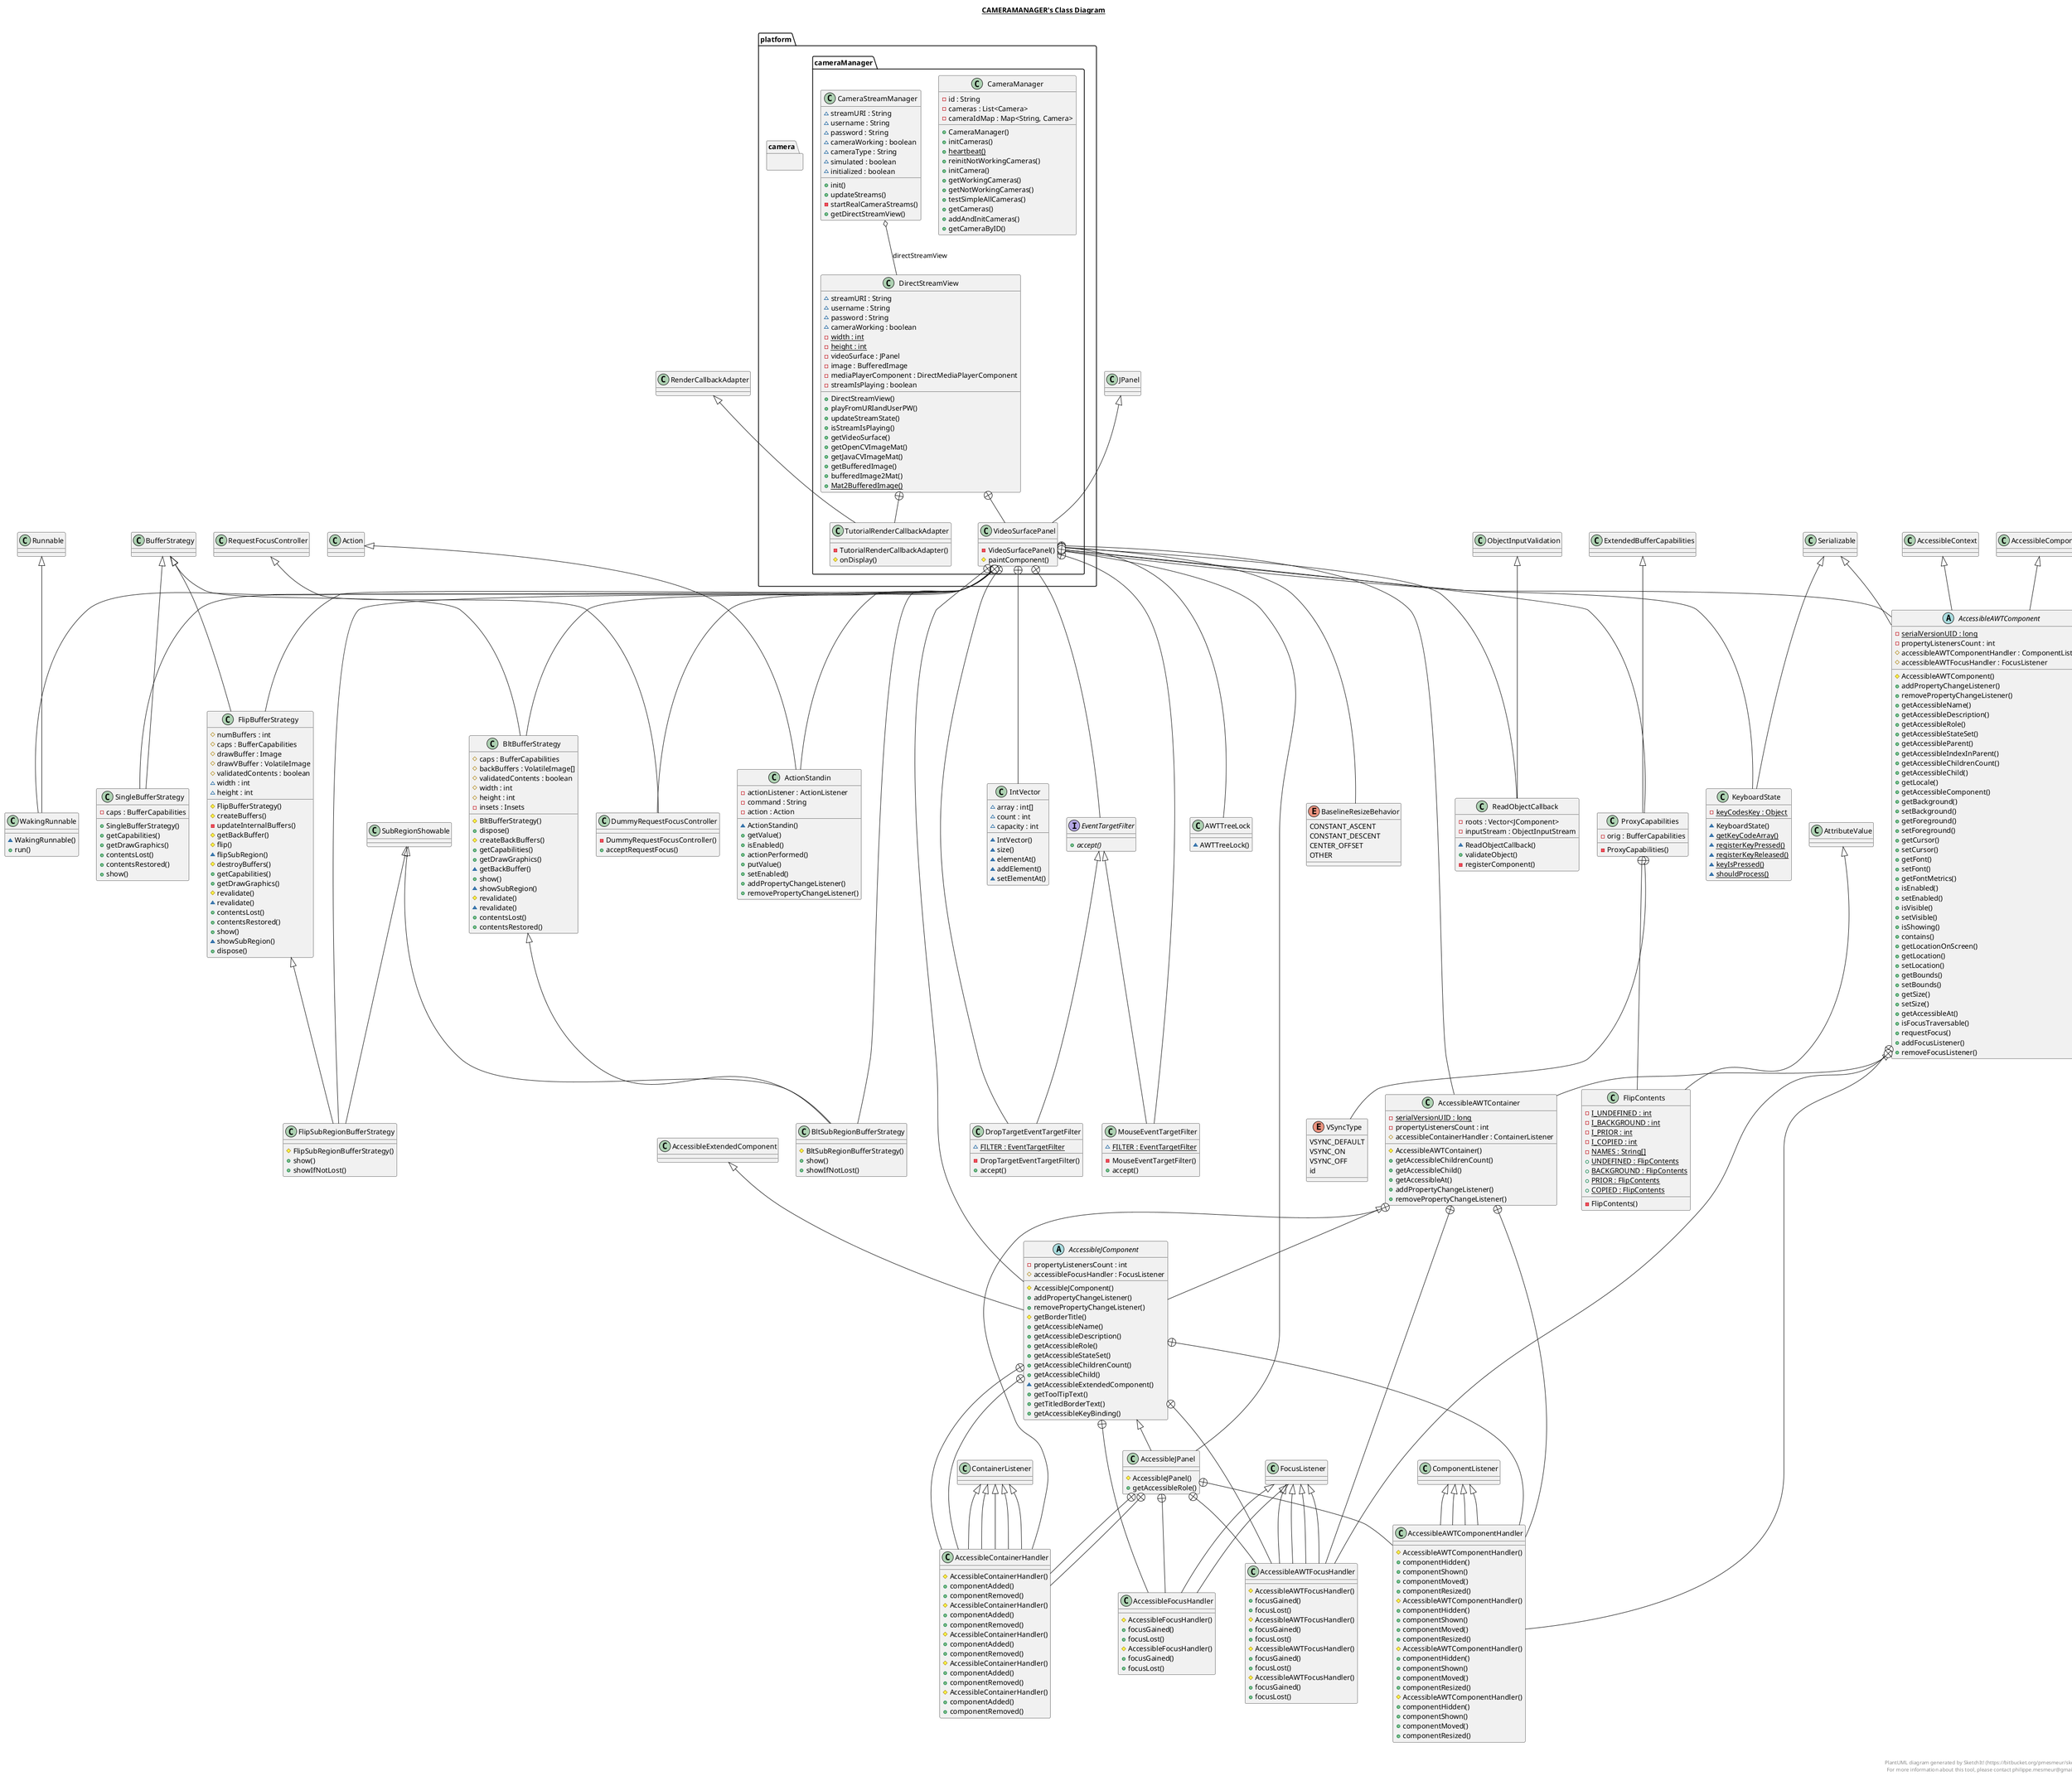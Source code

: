 @startuml

title __CAMERAMANAGER's Class Diagram__\n

  package platform {
    package platform.camera {
      package platform.cameraManager {
        class CameraManager {
            - id : String
            - cameras : List<Camera>
            - cameraIdMap : Map<String, Camera>
            + CameraManager()
            + initCameras()
            {static} + heartbeat()
            + reinitNotWorkingCameras()
            + initCamera()
            + getWorkingCameras()
            + getNotWorkingCameras()
            + testSimpleAllCameras()
            + getCameras()
            + addAndInitCameras()
            + getCameraByID()
        }
      }
    }
  }
  

  package platform {
    package platform.camera {
      package platform.cameraManager {
        class CameraStreamManager {
            ~ streamURI : String
            ~ username : String
            ~ password : String
            ~ cameraWorking : boolean
            ~ cameraType : String
            ~ simulated : boolean
            ~ initialized : boolean
            + init()
            + updateStreams()
            - startRealCameraStreams()
            + getDirectStreamView()
        }
      }
    }
  }
  

  package platform {
    package platform.camera {
      package platform.cameraManager {
        class DirectStreamView {
            ~ streamURI : String
            ~ username : String
            ~ password : String
            ~ cameraWorking : boolean
            {static} - width : int
            {static} - height : int
            - videoSurface : JPanel
            - image : BufferedImage
            - mediaPlayerComponent : DirectMediaPlayerComponent
            - streamIsPlaying : boolean
            + DirectStreamView()
            + playFromURIandUserPW()
            + updateStreamState()
            + isStreamIsPlaying()
            + getVideoSurface()
            + getOpenCVImageMat()
            + getJavaCVImageMat()
            + getBufferedImage()
            + bufferedImage2Mat()
            {static} + Mat2BufferedImage()
        }
      }
    }
  }
  

  package platform {
    package platform.camera {
      package platform.cameraManager {
        class VideoSurfacePanel {
            - VideoSurfacePanel()
            # paintComponent()
        }
      }
    }
  }
  

  class AccessibleJPanel {
      # AccessibleJPanel()
      + getAccessibleRole()
  }
  

  class AccessibleContainerHandler {
      # AccessibleContainerHandler()
      + componentAdded()
      + componentRemoved()
  }
  

  class AccessibleFocusHandler {
      # AccessibleFocusHandler()
      + focusGained()
      + focusLost()
  }
  

  class AccessibleContainerHandler {
      # AccessibleContainerHandler()
      + componentAdded()
      + componentRemoved()
  }
  

  class AccessibleAWTComponentHandler {
      # AccessibleAWTComponentHandler()
      + componentHidden()
      + componentShown()
      + componentMoved()
      + componentResized()
  }
  

  class AccessibleAWTFocusHandler {
      # AccessibleAWTFocusHandler()
      + focusGained()
      + focusLost()
  }
  

  abstract class AccessibleJComponent {
      - propertyListenersCount : int
      # accessibleFocusHandler : FocusListener
      # AccessibleJComponent()
      + addPropertyChangeListener()
      + removePropertyChangeListener()
      # getBorderTitle()
      + getAccessibleName()
      + getAccessibleDescription()
      + getAccessibleRole()
      + getAccessibleStateSet()
      + getAccessibleChildrenCount()
      + getAccessibleChild()
      ~ getAccessibleExtendedComponent()
      + getToolTipText()
      + getTitledBorderText()
      + getAccessibleKeyBinding()
  }
  

  class AccessibleContainerHandler {
      # AccessibleContainerHandler()
      + componentAdded()
      + componentRemoved()
  }
  

  class AccessibleFocusHandler {
      # AccessibleFocusHandler()
      + focusGained()
      + focusLost()
  }
  

  class AccessibleContainerHandler {
      # AccessibleContainerHandler()
      + componentAdded()
      + componentRemoved()
  }
  

  class AccessibleAWTComponentHandler {
      # AccessibleAWTComponentHandler()
      + componentHidden()
      + componentShown()
      + componentMoved()
      + componentResized()
  }
  

  class AccessibleAWTFocusHandler {
      # AccessibleAWTFocusHandler()
      + focusGained()
      + focusLost()
  }
  

  class ActionStandin {
      - actionListener : ActionListener
      - command : String
      - action : Action
      ~ ActionStandin()
      + getValue()
      + isEnabled()
      + actionPerformed()
      + putValue()
      + setEnabled()
      + addPropertyChangeListener()
      + removePropertyChangeListener()
  }
  

  class IntVector {
      ~ array : int[]
      ~ count : int
      ~ capacity : int
      ~ IntVector()
      ~ size()
      ~ elementAt()
      ~ addElement()
      ~ setElementAt()
  }
  

  class KeyboardState {
      {static} - keyCodesKey : Object
      ~ KeyboardState()
      {static} ~ getKeyCodeArray()
      {static} ~ registerKeyPressed()
      {static} ~ registerKeyReleased()
      {static} ~ keyIsPressed()
      {static} ~ shouldProcess()
  }
  

  class ReadObjectCallback {
      - roots : Vector<JComponent>
      - inputStream : ObjectInputStream
      ~ ReadObjectCallback()
      + validateObject()
      - registerComponent()
  }
  

  class AccessibleAWTContainer {
      {static} - serialVersionUID : long
      - propertyListenersCount : int
      # accessibleContainerHandler : ContainerListener
      # AccessibleAWTContainer()
      + getAccessibleChildrenCount()
      + getAccessibleChild()
      + getAccessibleAt()
      + addPropertyChangeListener()
      + removePropertyChangeListener()
  }
  

  class AccessibleContainerHandler {
      # AccessibleContainerHandler()
      + componentAdded()
      + componentRemoved()
  }
  

  class AccessibleAWTComponentHandler {
      # AccessibleAWTComponentHandler()
      + componentHidden()
      + componentShown()
      + componentMoved()
      + componentResized()
  }
  

  class AccessibleAWTFocusHandler {
      # AccessibleAWTFocusHandler()
      + focusGained()
      + focusLost()
  }
  

  class DropTargetEventTargetFilter {
      {static} ~ FILTER : EventTargetFilter
      - DropTargetEventTargetFilter()
      + accept()
  }
  

  interface EventTargetFilter {
      {abstract} + accept()
  }
  

  class MouseEventTargetFilter {
      {static} ~ FILTER : EventTargetFilter
      - MouseEventTargetFilter()
      + accept()
  }
  

  class WakingRunnable {
      ~ WakingRunnable()
      + run()
  }
  

  class AWTTreeLock {
      ~ AWTTreeLock()
  }
  

  abstract class AccessibleAWTComponent {
      {static} - serialVersionUID : long
      - propertyListenersCount : int
      # accessibleAWTComponentHandler : ComponentListener
      # accessibleAWTFocusHandler : FocusListener
      # AccessibleAWTComponent()
      + addPropertyChangeListener()
      + removePropertyChangeListener()
      + getAccessibleName()
      + getAccessibleDescription()
      + getAccessibleRole()
      + getAccessibleStateSet()
      + getAccessibleParent()
      + getAccessibleIndexInParent()
      + getAccessibleChildrenCount()
      + getAccessibleChild()
      + getLocale()
      + getAccessibleComponent()
      + getBackground()
      + setBackground()
      + getForeground()
      + setForeground()
      + getCursor()
      + setCursor()
      + getFont()
      + setFont()
      + getFontMetrics()
      + isEnabled()
      + setEnabled()
      + isVisible()
      + setVisible()
      + isShowing()
      + contains()
      + getLocationOnScreen()
      + getLocation()
      + setLocation()
      + getBounds()
      + setBounds()
      + getSize()
      + setSize()
      + getAccessibleAt()
      + isFocusTraversable()
      + requestFocus()
      + addFocusListener()
      + removeFocusListener()
  }
  

  class AccessibleAWTComponentHandler {
      # AccessibleAWTComponentHandler()
      + componentHidden()
      + componentShown()
      + componentMoved()
      + componentResized()
  }
  

  class AccessibleAWTFocusHandler {
      # AccessibleAWTFocusHandler()
      + focusGained()
      + focusLost()
  }
  

  enum BaselineResizeBehavior {
    CONSTANT_ASCENT
    CONSTANT_DESCENT
    CENTER_OFFSET
    OTHER
  }
  

  class BltBufferStrategy {
      # caps : BufferCapabilities
      # backBuffers : VolatileImage[]
      # validatedContents : boolean
      # width : int
      # height : int
      - insets : Insets
      # BltBufferStrategy()
      + dispose()
      # createBackBuffers()
      + getCapabilities()
      + getDrawGraphics()
      ~ getBackBuffer()
      + show()
      ~ showSubRegion()
      # revalidate()
      ~ revalidate()
      + contentsLost()
      + contentsRestored()
  }
  

  class BltSubRegionBufferStrategy {
      # BltSubRegionBufferStrategy()
      + show()
      + showIfNotLost()
  }
  

  class DummyRequestFocusController {
      - DummyRequestFocusController()
      + acceptRequestFocus()
  }
  

  class FlipBufferStrategy {
      # numBuffers : int
      # caps : BufferCapabilities
      # drawBuffer : Image
      # drawVBuffer : VolatileImage
      # validatedContents : boolean
      ~ width : int
      ~ height : int
      # FlipBufferStrategy()
      # createBuffers()
      - updateInternalBuffers()
      # getBackBuffer()
      # flip()
      ~ flipSubRegion()
      # destroyBuffers()
      + getCapabilities()
      + getDrawGraphics()
      # revalidate()
      ~ revalidate()
      + contentsLost()
      + contentsRestored()
      + show()
      ~ showSubRegion()
      + dispose()
  }
  

  class FlipSubRegionBufferStrategy {
      # FlipSubRegionBufferStrategy()
      + show()
      + showIfNotLost()
  }
  

  class ProxyCapabilities {
      - orig : BufferCapabilities
      - ProxyCapabilities()
  }
  

  enum VSyncType {
    VSYNC_DEFAULT
    VSYNC_ON
    VSYNC_OFF
    id
  }
  

  class FlipContents {
      {static} - I_UNDEFINED : int
      {static} - I_BACKGROUND : int
      {static} - I_PRIOR : int
      {static} - I_COPIED : int
      {static} - NAMES : String[]
      {static} + UNDEFINED : FlipContents
      {static} + BACKGROUND : FlipContents
      {static} + PRIOR : FlipContents
      {static} + COPIED : FlipContents
      - FlipContents()
  }
  

  class SingleBufferStrategy {
      - caps : BufferCapabilities
      + SingleBufferStrategy()
      + getCapabilities()
      + getDrawGraphics()
      + contentsLost()
      + contentsRestored()
      + show()
  }
  

  package platform {
    package platform.camera {
      package platform.cameraManager {
        class TutorialRenderCallbackAdapter {
            - TutorialRenderCallbackAdapter()
            # onDisplay()
        }
      }
    }
  }
  

  CameraStreamManager o-- DirectStreamView : directStreamView
  DirectStreamView +-down- VideoSurfacePanel
  DirectStreamView +-down- TutorialRenderCallbackAdapter
  VideoSurfacePanel -up-|> JPanel
  VideoSurfacePanel +-down- AccessibleJPanel
  VideoSurfacePanel +-down- AccessibleJComponent
  VideoSurfacePanel +-down- ActionStandin
  VideoSurfacePanel +-down- IntVector
  VideoSurfacePanel +-down- KeyboardState
  VideoSurfacePanel +-down- ReadObjectCallback
  VideoSurfacePanel +-down- AccessibleAWTContainer
  VideoSurfacePanel +-down- DropTargetEventTargetFilter
  VideoSurfacePanel +-down- EventTargetFilter
  VideoSurfacePanel +-down- MouseEventTargetFilter
  VideoSurfacePanel +-down- WakingRunnable
  VideoSurfacePanel +-down- AWTTreeLock
  VideoSurfacePanel +-down- AccessibleAWTComponent
  VideoSurfacePanel +-down- BaselineResizeBehavior
  VideoSurfacePanel +-down- BltBufferStrategy
  VideoSurfacePanel +-down- BltSubRegionBufferStrategy
  VideoSurfacePanel +-down- DummyRequestFocusController
  VideoSurfacePanel +-down- FlipBufferStrategy
  VideoSurfacePanel +-down- FlipSubRegionBufferStrategy
  VideoSurfacePanel +-down- ProxyCapabilities
  VideoSurfacePanel +-down- SingleBufferStrategy
  AccessibleJPanel -up-|> AccessibleJComponent
  AccessibleJPanel +-down- AccessibleContainerHandler
  AccessibleJPanel +-down- AccessibleFocusHandler
  AccessibleJPanel +-down- AccessibleContainerHandler
  AccessibleJPanel +-down- AccessibleAWTComponentHandler
  AccessibleJPanel +-down- AccessibleAWTFocusHandler
  AccessibleContainerHandler -up-|> ContainerListener
  AccessibleFocusHandler -up-|> FocusListener
  AccessibleContainerHandler -up-|> ContainerListener
  AccessibleAWTComponentHandler -up-|> ComponentListener
  AccessibleAWTFocusHandler -up-|> FocusListener
  AccessibleJComponent -up-|> AccessibleExtendedComponent
  AccessibleJComponent -up-|> AccessibleAWTContainer
  AccessibleJComponent +-down- AccessibleContainerHandler
  AccessibleJComponent +-down- AccessibleFocusHandler
  AccessibleJComponent +-down- AccessibleContainerHandler
  AccessibleJComponent +-down- AccessibleAWTComponentHandler
  AccessibleJComponent +-down- AccessibleAWTFocusHandler
  AccessibleContainerHandler -up-|> ContainerListener
  AccessibleFocusHandler -up-|> FocusListener
  AccessibleContainerHandler -up-|> ContainerListener
  AccessibleAWTComponentHandler -up-|> ComponentListener
  AccessibleAWTFocusHandler -up-|> FocusListener
  ActionStandin -up-|> Action
  KeyboardState -up-|> Serializable
  ReadObjectCallback -up-|> ObjectInputValidation
  AccessibleAWTContainer -up-|> AccessibleAWTComponent
  AccessibleAWTContainer +-down- AccessibleContainerHandler
  AccessibleAWTContainer +-down- AccessibleAWTComponentHandler
  AccessibleAWTContainer +-down- AccessibleAWTFocusHandler
  AccessibleContainerHandler -up-|> ContainerListener
  AccessibleAWTComponentHandler -up-|> ComponentListener
  AccessibleAWTFocusHandler -up-|> FocusListener
  DropTargetEventTargetFilter -up-|> EventTargetFilter
  MouseEventTargetFilter -up-|> EventTargetFilter
  WakingRunnable -up-|> Runnable
  AccessibleAWTComponent -up-|> Serializable
  AccessibleAWTComponent -up-|> AccessibleComponent
  AccessibleAWTComponent -up-|> AccessibleContext
  AccessibleAWTComponent +-down- AccessibleAWTComponentHandler
  AccessibleAWTComponent +-down- AccessibleAWTFocusHandler
  AccessibleAWTComponentHandler -up-|> ComponentListener
  AccessibleAWTFocusHandler -up-|> FocusListener
  BltBufferStrategy -up-|> BufferStrategy
  BltSubRegionBufferStrategy -up-|> SubRegionShowable
  BltSubRegionBufferStrategy -up-|> BltBufferStrategy
  DummyRequestFocusController -up-|> RequestFocusController
  FlipBufferStrategy -up-|> BufferStrategy
  FlipSubRegionBufferStrategy -up-|> SubRegionShowable
  FlipSubRegionBufferStrategy -up-|> FlipBufferStrategy
  ProxyCapabilities -up-|> ExtendedBufferCapabilities
  ProxyCapabilities +-down- VSyncType
  ProxyCapabilities +-down- FlipContents
  FlipContents -up-|> AttributeValue
  SingleBufferStrategy -up-|> BufferStrategy
  TutorialRenderCallbackAdapter -up-|> RenderCallbackAdapter


right footer


PlantUML diagram generated by SketchIt! (https://bitbucket.org/pmesmeur/sketch.it)
For more information about this tool, please contact philippe.mesmeur@gmail.com
endfooter

@enduml
